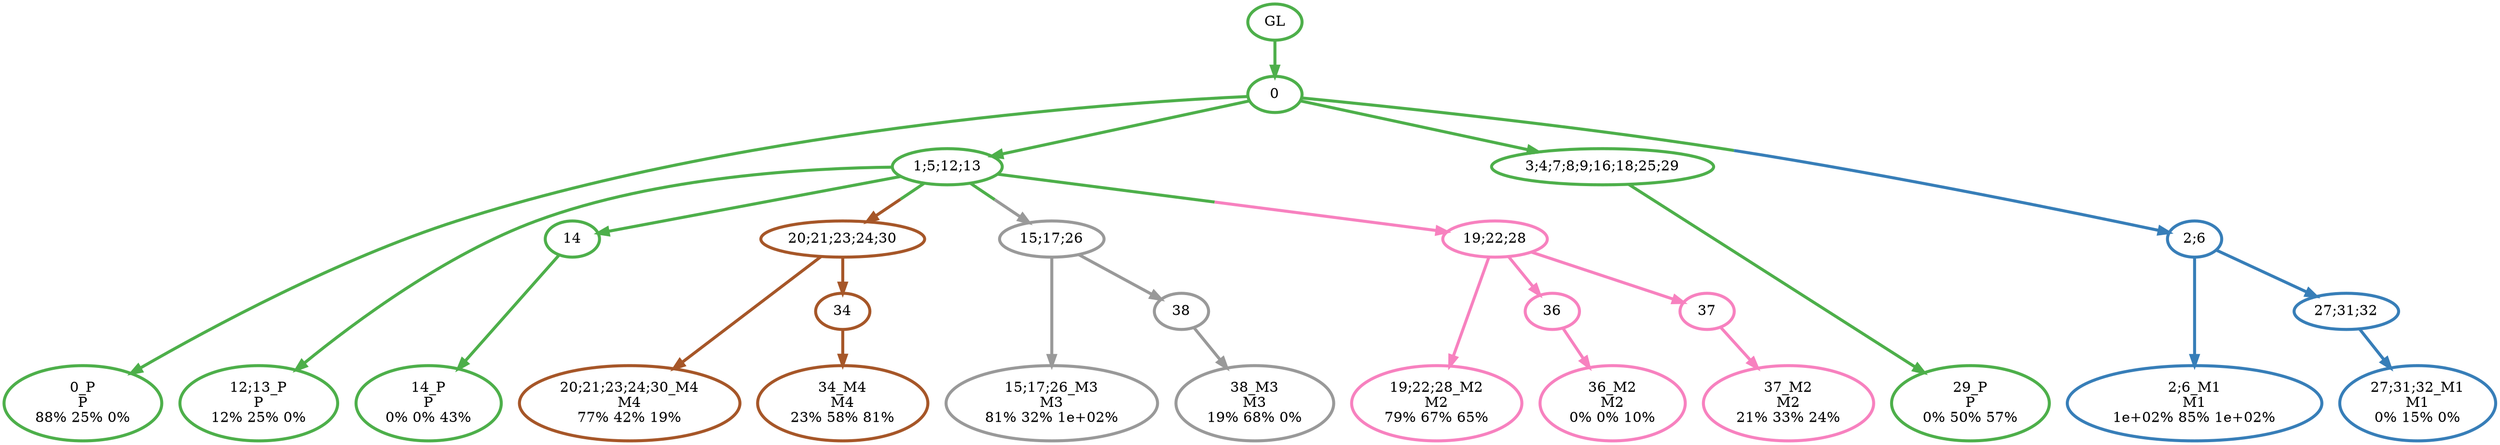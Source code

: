 digraph T {
	{
		rank=same
		24 [penwidth=3,colorscheme=set19,color=3,label="0_P\nP\n88% 25% 0%"]
		22 [penwidth=3,colorscheme=set19,color=3,label="12;13_P\nP\n12% 25% 0%"]
		20 [penwidth=3,colorscheme=set19,color=3,label="14_P\nP\n0% 0% 43%"]
		18 [penwidth=3,colorscheme=set19,color=3,label="29_P\nP\n0% 50% 57%"]
		17 [penwidth=3,colorscheme=set19,color=2,label="2;6_M1\nM1\n1e+02% 85% 1e+02%"]
		15 [penwidth=3,colorscheme=set19,color=2,label="27;31;32_M1\nM1\n0% 15% 0%"]
		14 [penwidth=3,colorscheme=set19,color=8,label="19;22;28_M2\nM2\n79% 67% 65%"]
		12 [penwidth=3,colorscheme=set19,color=8,label="36_M2\nM2\n0% 0% 10%"]
		10 [penwidth=3,colorscheme=set19,color=8,label="37_M2\nM2\n21% 33% 24%"]
		9 [penwidth=3,colorscheme=set19,color=9,label="15;17;26_M3\nM3\n81% 32% 1e+02%"]
		7 [penwidth=3,colorscheme=set19,color=9,label="38_M3\nM3\n19% 68% 0%"]
		6 [penwidth=3,colorscheme=set19,color=7,label="20;21;23;24;30_M4\nM4\n77% 42% 19%"]
		4 [penwidth=3,colorscheme=set19,color=7,label="34_M4\nM4\n23% 58% 81%"]
	}
	26 [penwidth=3,colorscheme=set19,color=3,label="GL"]
	25 [penwidth=3,colorscheme=set19,color=3,label="0"]
	23 [penwidth=3,colorscheme=set19,color=3,label="1;5;12;13"]
	21 [penwidth=3,colorscheme=set19,color=3,label="14"]
	19 [penwidth=3,colorscheme=set19,color=3,label="3;4;7;8;9;16;18;25;29"]
	16 [penwidth=3,colorscheme=set19,color=2,label="27;31;32"]
	13 [penwidth=3,colorscheme=set19,color=8,label="36"]
	11 [penwidth=3,colorscheme=set19,color=8,label="37"]
	8 [penwidth=3,colorscheme=set19,color=9,label="38"]
	5 [penwidth=3,colorscheme=set19,color=7,label="34"]
	3 [penwidth=3,colorscheme=set19,color=7,label="20;21;23;24;30"]
	2 [penwidth=3,colorscheme=set19,color=9,label="15;17;26"]
	1 [penwidth=3,colorscheme=set19,color=8,label="19;22;28"]
	0 [penwidth=3,colorscheme=set19,color=2,label="2;6"]
	26 -> 25 [penwidth=3,colorscheme=set19,color=3]
	25 -> 24 [penwidth=3,colorscheme=set19,color=3]
	25 -> 19 [penwidth=3,colorscheme=set19,color=3]
	25 -> 23 [penwidth=3,colorscheme=set19,color=3]
	25 -> 0 [penwidth=3,colorscheme=set19,color="3;0.5:2"]
	23 -> 22 [penwidth=3,colorscheme=set19,color=3]
	23 -> 21 [penwidth=3,colorscheme=set19,color=3]
	23 -> 3 [penwidth=3,colorscheme=set19,color="3;0.5:7"]
	23 -> 2 [penwidth=3,colorscheme=set19,color="3;0.5:9"]
	23 -> 1 [penwidth=3,colorscheme=set19,color="3;0.5:8"]
	21 -> 20 [penwidth=3,colorscheme=set19,color=3]
	19 -> 18 [penwidth=3,colorscheme=set19,color=3]
	16 -> 15 [penwidth=3,colorscheme=set19,color=2]
	13 -> 12 [penwidth=3,colorscheme=set19,color=8]
	11 -> 10 [penwidth=3,colorscheme=set19,color=8]
	8 -> 7 [penwidth=3,colorscheme=set19,color=9]
	5 -> 4 [penwidth=3,colorscheme=set19,color=7]
	3 -> 6 [penwidth=3,colorscheme=set19,color=7]
	3 -> 5 [penwidth=3,colorscheme=set19,color=7]
	2 -> 9 [penwidth=3,colorscheme=set19,color=9]
	2 -> 8 [penwidth=3,colorscheme=set19,color=9]
	1 -> 14 [penwidth=3,colorscheme=set19,color=8]
	1 -> 13 [penwidth=3,colorscheme=set19,color=8]
	1 -> 11 [penwidth=3,colorscheme=set19,color=8]
	0 -> 17 [penwidth=3,colorscheme=set19,color=2]
	0 -> 16 [penwidth=3,colorscheme=set19,color=2]
}
